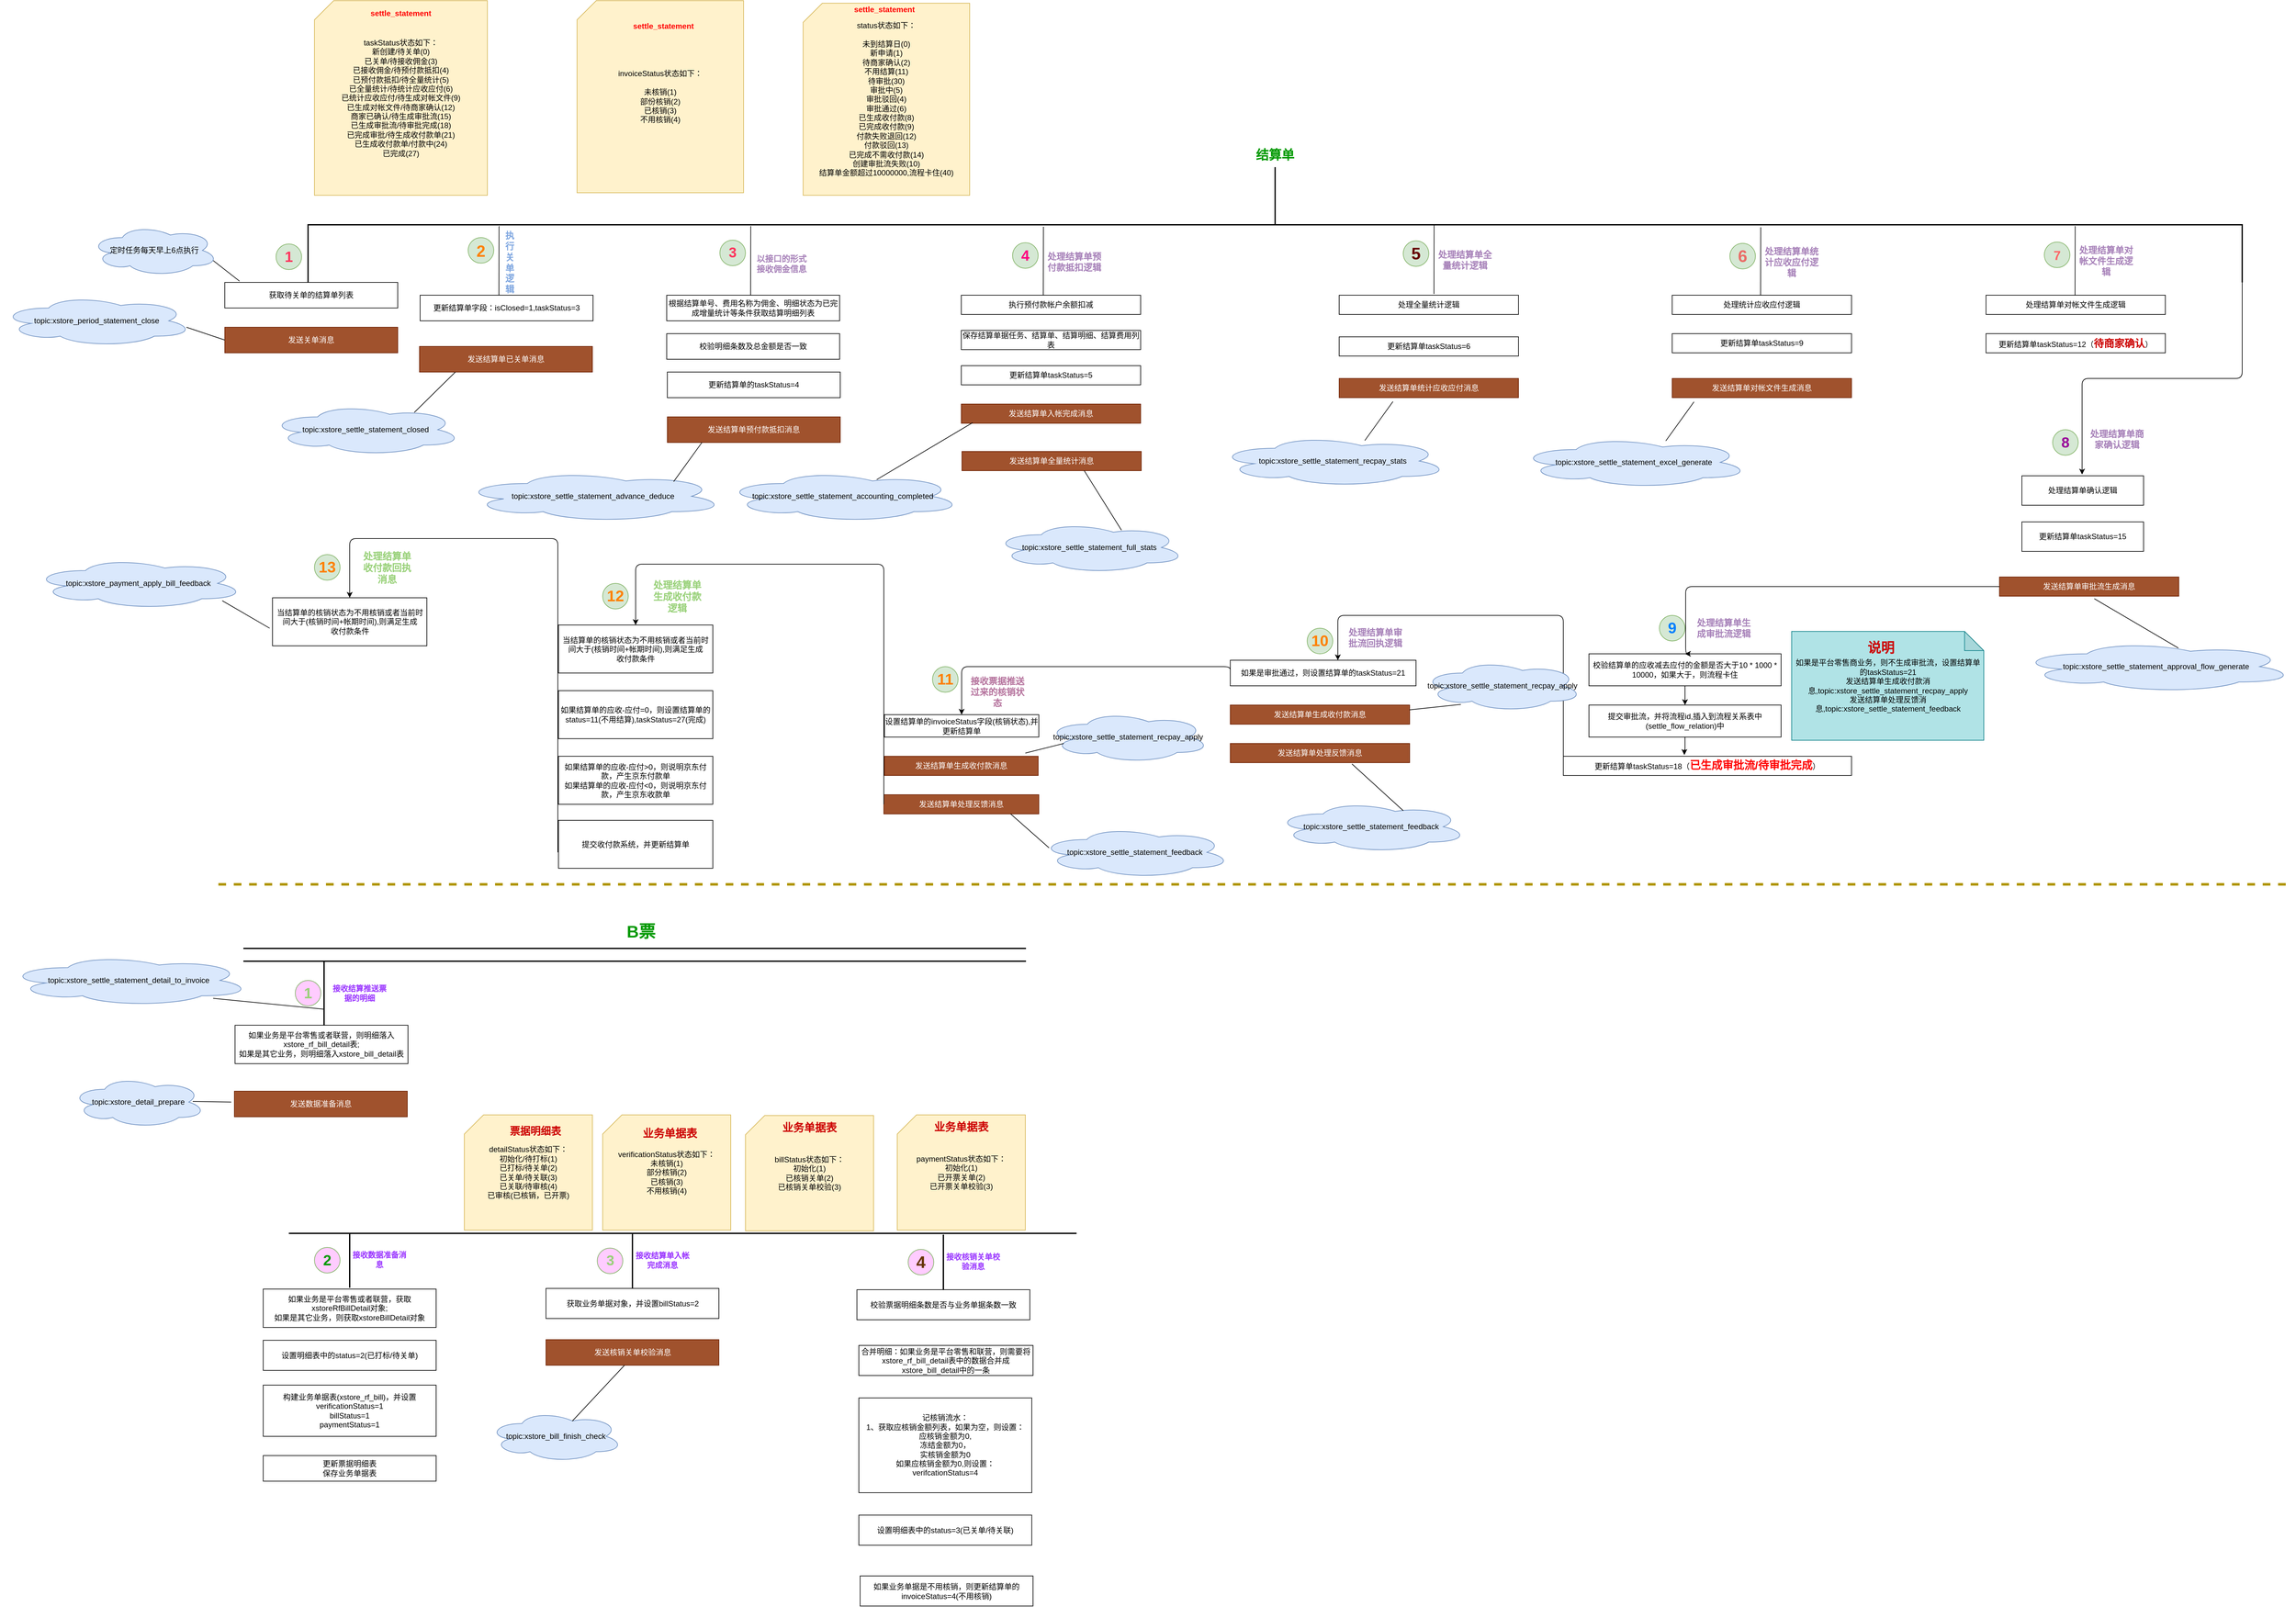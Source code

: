 <mxfile version="11.1.4" type="github"><diagram id="C5Zspx6FG5GKpHfy4KO2" name="计费结算票据全域"><mxGraphModel dx="1971" dy="1931" grid="1" gridSize="10" guides="1" tooltips="1" connect="1" arrows="1" fold="1" page="1" pageScale="1" pageWidth="827" pageHeight="1169" math="0" shadow="0"><root><mxCell id="0"/><mxCell id="1" parent="0"/><mxCell id="KCnSIdpLE4XOOcEvIByP-1" value="" style="strokeWidth=2;html=1;shape=mxgraph.flowchart.annotation_2;align=left;pointerEvents=1;direction=south;" parent="1" vertex="1"><mxGeometry x="-300" y="20" width="3020" height="180" as="geometry"/></mxCell><mxCell id="KCnSIdpLE4XOOcEvIByP-2" value="获取待关单的结算单列表" style="rounded=0;whiteSpace=wrap;html=1;" parent="1" vertex="1"><mxGeometry x="-430" y="200" width="270" height="40" as="geometry"/></mxCell><mxCell id="KCnSIdpLE4XOOcEvIByP-3" value="定时任务每天早上6点执行" style="ellipse;shape=cloud;whiteSpace=wrap;html=1;fillColor=#dae8fc;strokeColor=#6c8ebf;" parent="1" vertex="1"><mxGeometry x="-640" y="110" width="200" height="80" as="geometry"/></mxCell><mxCell id="KCnSIdpLE4XOOcEvIByP-4" value="发送关单消息" style="rounded=0;whiteSpace=wrap;html=1;fillColor=#a0522d;strokeColor=#6D1F00;fontColor=#ffffff;" parent="1" vertex="1"><mxGeometry x="-430" y="270" width="270" height="40" as="geometry"/></mxCell><mxCell id="KCnSIdpLE4XOOcEvIByP-5" value="" style="endArrow=none;html=1;exitX=0.96;exitY=0.7;exitDx=0;exitDy=0;exitPerimeter=0;entryX=0.085;entryY=-0.05;entryDx=0;entryDy=0;entryPerimeter=0;" parent="1" source="KCnSIdpLE4XOOcEvIByP-3" target="KCnSIdpLE4XOOcEvIByP-2" edge="1"><mxGeometry width="50" height="50" relative="1" as="geometry"><mxPoint x="-470" y="220" as="sourcePoint"/><mxPoint x="-420" y="170" as="targetPoint"/></mxGeometry></mxCell><mxCell id="KCnSIdpLE4XOOcEvIByP-6" value="topic:xstore_period_statement_close" style="ellipse;shape=cloud;whiteSpace=wrap;html=1;fillColor=#dae8fc;strokeColor=#6c8ebf;" parent="1" vertex="1"><mxGeometry x="-780" y="220" width="300" height="80" as="geometry"/></mxCell><mxCell id="KCnSIdpLE4XOOcEvIByP-7" value="" style="endArrow=none;html=1;exitX=0.967;exitY=0.625;exitDx=0;exitDy=0;exitPerimeter=0;entryX=0;entryY=0.5;entryDx=0;entryDy=0;" parent="1" source="KCnSIdpLE4XOOcEvIByP-6" target="KCnSIdpLE4XOOcEvIByP-4" edge="1"><mxGeometry width="50" height="50" relative="1" as="geometry"><mxPoint x="-443" y="207" as="sourcePoint"/><mxPoint x="-402.05" y="239" as="targetPoint"/></mxGeometry></mxCell><mxCell id="KCnSIdpLE4XOOcEvIByP-9" value="" style="ellipse;whiteSpace=wrap;html=1;aspect=fixed;fillColor=#d5e8d4;strokeColor=#82b366;" parent="1" vertex="1"><mxGeometry x="-350" y="140" width="40" height="40" as="geometry"/></mxCell><mxCell id="KCnSIdpLE4XOOcEvIByP-10" value="&lt;font style=&quot;font-size: 23px&quot; color=&quot;#FF335C&quot;&gt;&lt;b&gt;1&lt;/b&gt;&lt;/font&gt;" style="text;html=1;strokeColor=none;fillColor=none;align=center;verticalAlign=middle;whiteSpace=wrap;rounded=0;" parent="1" vertex="1"><mxGeometry x="-350" y="150" width="40" height="20" as="geometry"/></mxCell><mxCell id="KCnSIdpLE4XOOcEvIByP-11" value="" style="endArrow=none;html=1;" parent="1" target="KCnSIdpLE4XOOcEvIByP-1" edge="1"><mxGeometry width="50" height="50" relative="1" as="geometry"><mxPoint x="-20" y="200" as="sourcePoint"/><mxPoint x="30" y="150" as="targetPoint"/></mxGeometry></mxCell><mxCell id="KCnSIdpLE4XOOcEvIByP-12" value="" style="endArrow=none;html=1;entryX=0.511;entryY=0.727;entryDx=0;entryDy=0;entryPerimeter=0;" parent="1" edge="1"><mxGeometry width="50" height="50" relative="1" as="geometry"><mxPoint x="-2" y="220" as="sourcePoint"/><mxPoint x="-1.76" y="111.98" as="targetPoint"/></mxGeometry></mxCell><mxCell id="KCnSIdpLE4XOOcEvIByP-13" value="" style="ellipse;whiteSpace=wrap;html=1;aspect=fixed;fillColor=#d5e8d4;strokeColor=#82b366;" parent="1" vertex="1"><mxGeometry x="-50" y="130" width="40" height="40" as="geometry"/></mxCell><mxCell id="KCnSIdpLE4XOOcEvIByP-14" value="&lt;font style=&quot;font-size: 25px&quot;&gt;&lt;b&gt;&lt;font style=&quot;font-size: 25px&quot; color=&quot;#FF8000&quot;&gt;2&lt;/font&gt;&lt;/b&gt;&lt;/font&gt;" style="text;html=1;strokeColor=none;fillColor=none;align=center;verticalAlign=middle;whiteSpace=wrap;rounded=0;" parent="1" vertex="1"><mxGeometry x="-50" y="140" width="40" height="20" as="geometry"/></mxCell><mxCell id="KCnSIdpLE4XOOcEvIByP-15" value="&lt;font style=&quot;font-size: 14px&quot; color=&quot;#7EA6E0&quot;&gt;&lt;b&gt;&lt;font style=&quot;font-size: 14px&quot;&gt;执行关单逻辑&lt;/font&gt;&lt;/b&gt;&lt;/font&gt;" style="text;html=1;strokeColor=none;fillColor=none;align=center;verticalAlign=middle;whiteSpace=wrap;rounded=0;" parent="1" vertex="1"><mxGeometry x="10" y="144" width="10" height="50" as="geometry"/></mxCell><mxCell id="KCnSIdpLE4XOOcEvIByP-16" value="更新结算单字段：isClosed=1,taskStatus=3" style="rounded=0;whiteSpace=wrap;html=1;" parent="1" vertex="1"><mxGeometry x="-125" y="220" width="270" height="40" as="geometry"/></mxCell><mxCell id="KCnSIdpLE4XOOcEvIByP-17" value="发送结算单已关单消息" style="rounded=0;whiteSpace=wrap;html=1;fillColor=#a0522d;strokeColor=#6D1F00;fontColor=#ffffff;" parent="1" vertex="1"><mxGeometry x="-126" y="300" width="270" height="40" as="geometry"/></mxCell><mxCell id="KCnSIdpLE4XOOcEvIByP-18" value="topic:xstore_settle_statement_closed" style="ellipse;shape=cloud;whiteSpace=wrap;html=1;fillColor=#dae8fc;strokeColor=#6c8ebf;" parent="1" vertex="1"><mxGeometry x="-360" y="390" width="300" height="80" as="geometry"/></mxCell><mxCell id="KCnSIdpLE4XOOcEvIByP-19" value="" style="endArrow=none;html=1;exitX=0.753;exitY=0.163;exitDx=0;exitDy=0;exitPerimeter=0;" parent="1" source="KCnSIdpLE4XOOcEvIByP-18" edge="1"><mxGeometry width="50" height="50" relative="1" as="geometry"><mxPoint x="-120" y="390" as="sourcePoint"/><mxPoint x="-70" y="340" as="targetPoint"/></mxGeometry></mxCell><mxCell id="KCnSIdpLE4XOOcEvIByP-20" value="taskStatus状态如下：&lt;br&gt;新创建/待关单(0)&lt;br&gt;已关单/待接收佣金(3)&lt;br&gt;已接收佣金/待预付款抵扣(4)&lt;br&gt;已预付款抵扣/待全量统计(5)&lt;br&gt;已全量统计/待统计应收应付(6)&lt;br&gt;已统计应收应付/待生成对帐文件(9)&lt;br&gt;已生成对帐文件/待商家确认(12)&lt;br&gt;商家已确认/待生成审批流(15)&lt;br&gt;已生成审批流/待审批完成(18)&lt;br&gt;已完成审批/待生成收付款单(21)&lt;br&gt;已生成收付款单/付款中(24)&lt;br&gt;已完成(27)&lt;br&gt;" style="shape=card;whiteSpace=wrap;html=1;fillColor=#fff2cc;strokeColor=#d6b656;" parent="1" vertex="1"><mxGeometry x="-290" y="-240" width="270" height="304" as="geometry"/></mxCell><mxCell id="KCnSIdpLE4XOOcEvIByP-21" value="&lt;font size=&quot;1&quot;&gt;&lt;b&gt;&lt;font style=&quot;font-size: 20px&quot; color=&quot;#009900&quot;&gt;结算单&lt;/font&gt;&lt;/b&gt;&lt;/font&gt;" style="text;html=1;strokeColor=none;fillColor=none;align=center;verticalAlign=middle;whiteSpace=wrap;rounded=0;" parent="1" vertex="1"><mxGeometry x="1150" y="-10" width="120" height="20" as="geometry"/></mxCell><mxCell id="X-jHUEKbcYylJmqnsuJp-1" value="&lt;b&gt;&lt;font color=&quot;#FF0000&quot;&gt;settle_statement&lt;/font&gt;&lt;/b&gt;" style="text;html=1;strokeColor=none;fillColor=none;align=center;verticalAlign=middle;whiteSpace=wrap;rounded=0;" parent="1" vertex="1"><mxGeometry x="-220" y="-230" width="130" height="20" as="geometry"/></mxCell><mxCell id="X-jHUEKbcYylJmqnsuJp-2" value="" style="endArrow=none;html=1;entryX=0.511;entryY=0.727;entryDx=0;entryDy=0;entryPerimeter=0;" parent="1" edge="1"><mxGeometry width="50" height="50" relative="1" as="geometry"><mxPoint x="391" y="220" as="sourcePoint"/><mxPoint x="391.24" y="111.98" as="targetPoint"/></mxGeometry></mxCell><mxCell id="X-jHUEKbcYylJmqnsuJp-3" value="" style="ellipse;whiteSpace=wrap;html=1;aspect=fixed;fillColor=#d5e8d4;strokeColor=#82b366;" parent="1" vertex="1"><mxGeometry x="343" y="134" width="40" height="40" as="geometry"/></mxCell><mxCell id="X-jHUEKbcYylJmqnsuJp-4" value="&lt;font size=&quot;1&quot;&gt;&lt;b&gt;&lt;font style=&quot;font-size: 22px&quot; color=&quot;#FF335C&quot;&gt;3&lt;/font&gt;&lt;/b&gt;&lt;/font&gt;" style="text;html=1;strokeColor=none;fillColor=none;align=center;verticalAlign=middle;whiteSpace=wrap;rounded=0;" parent="1" vertex="1"><mxGeometry x="343" y="144" width="40" height="20" as="geometry"/></mxCell><mxCell id="X-jHUEKbcYylJmqnsuJp-5" value="&lt;font style=&quot;font-size: 13px&quot; color=&quot;#A680B8&quot;&gt;&lt;b&gt;以接口的形式接收佣金信息&lt;/b&gt;&lt;/font&gt;" style="text;html=1;strokeColor=none;fillColor=none;align=center;verticalAlign=middle;whiteSpace=wrap;rounded=0;" parent="1" vertex="1"><mxGeometry x="396" y="146" width="87" height="50" as="geometry"/></mxCell><mxCell id="X-jHUEKbcYylJmqnsuJp-6" value="根据结算单号、费用名称为佣金、明细状态为已完成增量统计等条件获取结算明细列表" style="rounded=0;whiteSpace=wrap;html=1;" parent="1" vertex="1"><mxGeometry x="260" y="220" width="270" height="40" as="geometry"/></mxCell><mxCell id="X-jHUEKbcYylJmqnsuJp-7" value="校验明细条数及总金额是否一致" style="rounded=0;whiteSpace=wrap;html=1;" parent="1" vertex="1"><mxGeometry x="260" y="280" width="270" height="40" as="geometry"/></mxCell><mxCell id="X-jHUEKbcYylJmqnsuJp-8" value="更新结算单的taskStatus=4" style="rounded=0;whiteSpace=wrap;html=1;" parent="1" vertex="1"><mxGeometry x="261" y="340" width="270" height="40" as="geometry"/></mxCell><mxCell id="X-jHUEKbcYylJmqnsuJp-9" value="发送结算单预付款抵扣消息" style="rounded=0;whiteSpace=wrap;html=1;fillColor=#a0522d;strokeColor=#6D1F00;fontColor=#ffffff;" parent="1" vertex="1"><mxGeometry x="261" y="410" width="270" height="40" as="geometry"/></mxCell><mxCell id="X-jHUEKbcYylJmqnsuJp-10" value="topic:xstore_settle_statement_advance_deduce" style="ellipse;shape=cloud;whiteSpace=wrap;html=1;fillColor=#dae8fc;strokeColor=#6c8ebf;" parent="1" vertex="1"><mxGeometry x="-60" y="494" width="410" height="80" as="geometry"/></mxCell><mxCell id="X-jHUEKbcYylJmqnsuJp-11" value="" style="endArrow=none;html=1;exitX=0.807;exitY=0.213;exitDx=0;exitDy=0;exitPerimeter=0;" parent="1" source="X-jHUEKbcYylJmqnsuJp-10" edge="1"><mxGeometry width="50" height="50" relative="1" as="geometry"><mxPoint x="250.9" y="513.04" as="sourcePoint"/><mxPoint x="315" y="450" as="targetPoint"/></mxGeometry></mxCell><mxCell id="X-jHUEKbcYylJmqnsuJp-12" value="" style="endArrow=none;html=1;entryX=0.511;entryY=0.727;entryDx=0;entryDy=0;entryPerimeter=0;" parent="1" edge="1"><mxGeometry width="50" height="50" relative="1" as="geometry"><mxPoint x="848" y="221" as="sourcePoint"/><mxPoint x="848.24" y="112.98" as="targetPoint"/></mxGeometry></mxCell><mxCell id="X-jHUEKbcYylJmqnsuJp-13" value="" style="ellipse;whiteSpace=wrap;html=1;aspect=fixed;fillColor=#d5e8d4;strokeColor=#82b366;" parent="1" vertex="1"><mxGeometry x="800" y="138" width="40" height="40" as="geometry"/></mxCell><mxCell id="X-jHUEKbcYylJmqnsuJp-14" value="&lt;font size=&quot;1&quot;&gt;&lt;b&gt;&lt;font style=&quot;font-size: 23px&quot; color=&quot;#FF0080&quot;&gt;4&lt;/font&gt;&lt;/b&gt;&lt;/font&gt;" style="text;html=1;strokeColor=none;fillColor=none;align=center;verticalAlign=middle;whiteSpace=wrap;rounded=0;" parent="1" vertex="1"><mxGeometry x="800" y="148" width="40" height="20" as="geometry"/></mxCell><mxCell id="X-jHUEKbcYylJmqnsuJp-15" value="&lt;b&gt;&lt;font style=&quot;font-size: 14px&quot; color=&quot;#A680B8&quot;&gt;处理结算单预付款抵扣逻辑&lt;/font&gt;&lt;/b&gt;" style="text;html=1;strokeColor=none;fillColor=none;align=center;verticalAlign=middle;whiteSpace=wrap;rounded=0;" parent="1" vertex="1"><mxGeometry x="853" y="143" width="87" height="50" as="geometry"/></mxCell><mxCell id="X-jHUEKbcYylJmqnsuJp-16" value="执行预付款帐户余额扣减" style="rounded=0;whiteSpace=wrap;html=1;" parent="1" vertex="1"><mxGeometry x="720" y="220" width="280" height="30" as="geometry"/></mxCell><mxCell id="X-jHUEKbcYylJmqnsuJp-17" value="保存结算单据任务、结算单、结算明细、结算费用列表" style="rounded=0;whiteSpace=wrap;html=1;" parent="1" vertex="1"><mxGeometry x="720" y="275" width="280" height="30" as="geometry"/></mxCell><mxCell id="X-jHUEKbcYylJmqnsuJp-18" value="更新结算单taskStatus=5" style="rounded=0;whiteSpace=wrap;html=1;" parent="1" vertex="1"><mxGeometry x="720" y="330" width="280" height="30" as="geometry"/></mxCell><mxCell id="X-jHUEKbcYylJmqnsuJp-19" value="发送结算单入帐完成消息" style="rounded=0;whiteSpace=wrap;html=1;fillColor=#a0522d;strokeColor=#6D1F00;fontColor=#ffffff;" parent="1" vertex="1"><mxGeometry x="720" y="390" width="280" height="30" as="geometry"/></mxCell><mxCell id="X-jHUEKbcYylJmqnsuJp-20" value="topic:xstore_settle_statement_accounting_completed" style="ellipse;shape=cloud;whiteSpace=wrap;html=1;fillColor=#dae8fc;strokeColor=#6c8ebf;" parent="1" vertex="1"><mxGeometry x="350" y="494" width="370" height="80" as="geometry"/></mxCell><mxCell id="X-jHUEKbcYylJmqnsuJp-21" value="" style="endArrow=none;html=1;exitX=0.643;exitY=0.225;exitDx=0;exitDy=0;exitPerimeter=0;entryX=2.239;entryY=0.451;entryDx=0;entryDy=0;entryPerimeter=0;" parent="1" edge="1"><mxGeometry width="50" height="50" relative="1" as="geometry"><mxPoint x="587.91" y="508" as="sourcePoint"/><mxPoint x="737.61" y="419.02" as="targetPoint"/></mxGeometry></mxCell><mxCell id="X-jHUEKbcYylJmqnsuJp-22" value="发送结算单全量统计消息" style="rounded=0;whiteSpace=wrap;html=1;fillColor=#a0522d;strokeColor=#6D1F00;fontColor=#ffffff;" parent="1" vertex="1"><mxGeometry x="721" y="464" width="280" height="30" as="geometry"/></mxCell><mxCell id="X-jHUEKbcYylJmqnsuJp-23" value="topic:xstore_settle_statement_full_stats" style="ellipse;shape=cloud;whiteSpace=wrap;html=1;fillColor=#dae8fc;strokeColor=#6c8ebf;" parent="1" vertex="1"><mxGeometry x="770" y="574" width="300" height="80" as="geometry"/></mxCell><mxCell id="X-jHUEKbcYylJmqnsuJp-24" value="" style="endArrow=none;html=1;exitX=0.667;exitY=0.163;exitDx=0;exitDy=0;exitPerimeter=0;entryX=0.682;entryY=1;entryDx=0;entryDy=0;entryPerimeter=0;" parent="1" source="X-jHUEKbcYylJmqnsuJp-23" target="X-jHUEKbcYylJmqnsuJp-22" edge="1"><mxGeometry width="50" height="50" relative="1" as="geometry"><mxPoint x="875.87" y="564.54" as="sourcePoint"/><mxPoint x="920" y="503.5" as="targetPoint"/></mxGeometry></mxCell><mxCell id="X-jHUEKbcYylJmqnsuJp-28" value="" style="endArrow=none;html=1;entryX=0.511;entryY=0.727;entryDx=0;entryDy=0;entryPerimeter=0;" parent="1" edge="1"><mxGeometry width="50" height="50" relative="1" as="geometry"><mxPoint x="1458" y="218" as="sourcePoint"/><mxPoint x="1458.24" y="109.98" as="targetPoint"/></mxGeometry></mxCell><mxCell id="X-jHUEKbcYylJmqnsuJp-29" value="" style="ellipse;whiteSpace=wrap;html=1;aspect=fixed;fillColor=#d5e8d4;strokeColor=#82b366;" parent="1" vertex="1"><mxGeometry x="1410" y="135" width="40" height="40" as="geometry"/></mxCell><mxCell id="X-jHUEKbcYylJmqnsuJp-30" value="&lt;font size=&quot;1&quot; color=&quot;#660000&quot;&gt;&lt;b style=&quot;font-size: 26px&quot;&gt;5&lt;/b&gt;&lt;/font&gt;" style="text;html=1;strokeColor=none;fillColor=none;align=center;verticalAlign=middle;whiteSpace=wrap;rounded=0;" parent="1" vertex="1"><mxGeometry x="1410" y="145" width="40" height="20" as="geometry"/></mxCell><mxCell id="X-jHUEKbcYylJmqnsuJp-31" value="&lt;b&gt;&lt;font style=&quot;font-size: 14px&quot; color=&quot;#A680B8&quot;&gt;处理结算单全量统计逻辑&lt;/font&gt;&lt;/b&gt;" style="text;html=1;strokeColor=none;fillColor=none;align=center;verticalAlign=middle;whiteSpace=wrap;rounded=0;" parent="1" vertex="1"><mxGeometry x="1463" y="140" width="87" height="50" as="geometry"/></mxCell><mxCell id="X-jHUEKbcYylJmqnsuJp-32" value="处理全量统计逻辑" style="rounded=0;whiteSpace=wrap;html=1;" parent="1" vertex="1"><mxGeometry x="1310" y="220" width="280" height="30" as="geometry"/></mxCell><mxCell id="X-jHUEKbcYylJmqnsuJp-33" value="更新结算单taskStatus=6" style="rounded=0;whiteSpace=wrap;html=1;" parent="1" vertex="1"><mxGeometry x="1310" y="285" width="280" height="30" as="geometry"/></mxCell><mxCell id="X-jHUEKbcYylJmqnsuJp-34" value="发送结算单统计应收应付消息" style="rounded=0;whiteSpace=wrap;html=1;fillColor=#a0522d;strokeColor=#6D1F00;fontColor=#ffffff;" parent="1" vertex="1"><mxGeometry x="1310" y="350" width="280" height="30" as="geometry"/></mxCell><mxCell id="X-jHUEKbcYylJmqnsuJp-35" value="topic:xstore_settle_statement_recpay_stats" style="ellipse;shape=cloud;whiteSpace=wrap;html=1;fillColor=#dae8fc;strokeColor=#6c8ebf;" parent="1" vertex="1"><mxGeometry x="1120" y="439" width="360" height="80" as="geometry"/></mxCell><mxCell id="X-jHUEKbcYylJmqnsuJp-36" value="" style="endArrow=none;html=1;" parent="1" edge="1"><mxGeometry width="50" height="50" relative="1" as="geometry"><mxPoint x="1350" y="447" as="sourcePoint"/><mxPoint x="1394" y="386" as="targetPoint"/></mxGeometry></mxCell><mxCell id="X-jHUEKbcYylJmqnsuJp-37" value="" style="endArrow=none;html=1;entryX=0.511;entryY=0.727;entryDx=0;entryDy=0;entryPerimeter=0;" parent="1" edge="1"><mxGeometry width="50" height="50" relative="1" as="geometry"><mxPoint x="1968" y="222" as="sourcePoint"/><mxPoint x="1968.24" y="113.98" as="targetPoint"/></mxGeometry></mxCell><mxCell id="X-jHUEKbcYylJmqnsuJp-38" value="" style="ellipse;whiteSpace=wrap;html=1;aspect=fixed;fillColor=#d5e8d4;strokeColor=#82b366;" parent="1" vertex="1"><mxGeometry x="1920" y="139" width="40" height="40" as="geometry"/></mxCell><mxCell id="X-jHUEKbcYylJmqnsuJp-39" value="&lt;font style=&quot;font-size: 26px&quot; color=&quot;#EA6B66&quot;&gt;&lt;b&gt;6&lt;/b&gt;&lt;/font&gt;" style="text;html=1;strokeColor=none;fillColor=none;align=center;verticalAlign=middle;whiteSpace=wrap;rounded=0;" parent="1" vertex="1"><mxGeometry x="1920" y="149" width="40" height="20" as="geometry"/></mxCell><mxCell id="X-jHUEKbcYylJmqnsuJp-40" value="&lt;b&gt;&lt;font style=&quot;font-size: 14px&quot; color=&quot;#A680B8&quot;&gt;处理结算单统计应收应付逻辑&lt;/font&gt;&lt;/b&gt;" style="text;html=1;strokeColor=none;fillColor=none;align=center;verticalAlign=middle;whiteSpace=wrap;rounded=0;" parent="1" vertex="1"><mxGeometry x="1973" y="144" width="87" height="50" as="geometry"/></mxCell><mxCell id="wj_Ro9TlQwP5rjBiiTy9-1" value="处理统计应收应付逻辑" style="rounded=0;whiteSpace=wrap;html=1;" parent="1" vertex="1"><mxGeometry x="1830" y="220" width="280" height="30" as="geometry"/></mxCell><mxCell id="wj_Ro9TlQwP5rjBiiTy9-2" value="更新结算单taskStatus=9" style="rounded=0;whiteSpace=wrap;html=1;" parent="1" vertex="1"><mxGeometry x="1830" y="280" width="280" height="30" as="geometry"/></mxCell><mxCell id="wj_Ro9TlQwP5rjBiiTy9-3" value="发送结算单对帐文件生成消息" style="rounded=0;whiteSpace=wrap;html=1;fillColor=#a0522d;strokeColor=#6D1F00;fontColor=#ffffff;" parent="1" vertex="1"><mxGeometry x="1830" y="350" width="280" height="30" as="geometry"/></mxCell><mxCell id="wj_Ro9TlQwP5rjBiiTy9-4" value="topic:xstore_settle_statement_excel_generate" style="ellipse;shape=cloud;whiteSpace=wrap;html=1;fillColor=#dae8fc;strokeColor=#6c8ebf;" parent="1" vertex="1"><mxGeometry x="1590" y="441" width="360" height="80" as="geometry"/></mxCell><mxCell id="wj_Ro9TlQwP5rjBiiTy9-5" value="" style="endArrow=none;html=1;" parent="1" edge="1"><mxGeometry width="50" height="50" relative="1" as="geometry"><mxPoint x="1820" y="447.5" as="sourcePoint"/><mxPoint x="1864" y="386.5" as="targetPoint"/></mxGeometry></mxCell><mxCell id="wj_Ro9TlQwP5rjBiiTy9-6" value="" style="endArrow=none;html=1;entryX=0.511;entryY=0.727;entryDx=0;entryDy=0;entryPerimeter=0;" parent="1" edge="1"><mxGeometry width="50" height="50" relative="1" as="geometry"><mxPoint x="2459" y="220" as="sourcePoint"/><mxPoint x="2459.24" y="111.98" as="targetPoint"/></mxGeometry></mxCell><mxCell id="wj_Ro9TlQwP5rjBiiTy9-7" value="" style="ellipse;whiteSpace=wrap;html=1;aspect=fixed;fillColor=#d5e8d4;strokeColor=#82b366;" parent="1" vertex="1"><mxGeometry x="2411" y="137" width="40" height="40" as="geometry"/></mxCell><mxCell id="wj_Ro9TlQwP5rjBiiTy9-8" value="&lt;font color=&quot;#FF6666&quot;&gt;&lt;b&gt;&lt;font style=&quot;font-size: 20px&quot;&gt;7&lt;/font&gt;&lt;/b&gt;&lt;/font&gt;" style="text;html=1;strokeColor=none;fillColor=none;align=center;verticalAlign=middle;whiteSpace=wrap;rounded=0;" parent="1" vertex="1"><mxGeometry x="2411" y="147" width="40" height="20" as="geometry"/></mxCell><mxCell id="wj_Ro9TlQwP5rjBiiTy9-9" value="&lt;b&gt;&lt;font style=&quot;font-size: 14px&quot; color=&quot;#A680B8&quot;&gt;处理结算单对帐文件生成逻辑&lt;/font&gt;&lt;/b&gt;" style="text;html=1;strokeColor=none;fillColor=none;align=center;verticalAlign=middle;whiteSpace=wrap;rounded=0;" parent="1" vertex="1"><mxGeometry x="2464" y="142" width="87" height="50" as="geometry"/></mxCell><mxCell id="wj_Ro9TlQwP5rjBiiTy9-10" value="处理结算单对帐文件生成逻辑" style="rounded=0;whiteSpace=wrap;html=1;" parent="1" vertex="1"><mxGeometry x="2320" y="220" width="280" height="30" as="geometry"/></mxCell><mxCell id="wj_Ro9TlQwP5rjBiiTy9-11" value="更新结算单taskStatus=12（&lt;font style=&quot;font-size: 16px&quot;&gt;&lt;b&gt;&lt;font style=&quot;font-size: 16px&quot; color=&quot;#CC0000&quot;&gt;待商家确认&lt;/font&gt;&lt;/b&gt;&lt;/font&gt;）" style="rounded=0;whiteSpace=wrap;html=1;" parent="1" vertex="1"><mxGeometry x="2320" y="280" width="280" height="30" as="geometry"/></mxCell><mxCell id="wj_Ro9TlQwP5rjBiiTy9-14" value="处理结算单确认逻辑" style="rounded=0;whiteSpace=wrap;html=1;" parent="1" vertex="1"><mxGeometry x="2376" y="502" width="190" height="46" as="geometry"/></mxCell><mxCell id="wj_Ro9TlQwP5rjBiiTy9-15" value="" style="edgeStyle=elbowEdgeStyle;elbow=vertical;endArrow=classic;html=1;exitX=1;exitY=0;exitDx=0;exitDy=0;exitPerimeter=0;" parent="1" source="KCnSIdpLE4XOOcEvIByP-1" edge="1"><mxGeometry width="50" height="50" relative="1" as="geometry"><mxPoint x="2710" y="210" as="sourcePoint"/><mxPoint x="2470" y="500" as="targetPoint"/></mxGeometry></mxCell><mxCell id="wj_Ro9TlQwP5rjBiiTy9-16" value="" style="ellipse;whiteSpace=wrap;html=1;aspect=fixed;fillColor=#d5e8d4;strokeColor=#82b366;" parent="1" vertex="1"><mxGeometry x="2424" y="430" width="40" height="40" as="geometry"/></mxCell><mxCell id="wj_Ro9TlQwP5rjBiiTy9-17" value="&lt;font color=&quot;#990099&quot;&gt;&lt;b&gt;&lt;font style=&quot;font-size: 23px&quot;&gt;8&lt;/font&gt;&lt;/b&gt;&lt;/font&gt;" style="text;html=1;strokeColor=none;fillColor=none;align=center;verticalAlign=middle;whiteSpace=wrap;rounded=0;" parent="1" vertex="1"><mxGeometry x="2424" y="440" width="40" height="20" as="geometry"/></mxCell><mxCell id="wj_Ro9TlQwP5rjBiiTy9-18" value="&lt;b&gt;&lt;font style=&quot;font-size: 14px&quot; color=&quot;#A680B8&quot;&gt;处理结算单商家确认逻辑&lt;/font&gt;&lt;/b&gt;" style="text;html=1;strokeColor=none;fillColor=none;align=center;verticalAlign=middle;whiteSpace=wrap;rounded=0;" parent="1" vertex="1"><mxGeometry x="2481" y="420" width="87" height="50" as="geometry"/></mxCell><mxCell id="wj_Ro9TlQwP5rjBiiTy9-19" value="更新结算单taskStatus=15" style="rounded=0;whiteSpace=wrap;html=1;" parent="1" vertex="1"><mxGeometry x="2376" y="574" width="190" height="46" as="geometry"/></mxCell><mxCell id="wj_Ro9TlQwP5rjBiiTy9-20" value="发送结算单审批流生成消息" style="rounded=0;whiteSpace=wrap;html=1;fillColor=#a0522d;strokeColor=#6D1F00;fontColor=#ffffff;" parent="1" vertex="1"><mxGeometry x="2341" y="660" width="280" height="30" as="geometry"/></mxCell><mxCell id="wj_Ro9TlQwP5rjBiiTy9-21" value="topic:xstore_settle_statement_approval_flow_generate" style="ellipse;shape=cloud;whiteSpace=wrap;html=1;fillColor=#dae8fc;strokeColor=#6c8ebf;" parent="1" vertex="1"><mxGeometry x="2370" y="760" width="431" height="80" as="geometry"/></mxCell><mxCell id="wj_Ro9TlQwP5rjBiiTy9-22" value="" style="endArrow=none;html=1;exitX=0.581;exitY=0.138;exitDx=0;exitDy=0;exitPerimeter=0;entryX=0.529;entryY=1.133;entryDx=0;entryDy=0;entryPerimeter=0;" parent="1" source="wj_Ro9TlQwP5rjBiiTy9-21" target="wj_Ro9TlQwP5rjBiiTy9-20" edge="1"><mxGeometry width="50" height="50" relative="1" as="geometry"><mxPoint x="2460" y="771" as="sourcePoint"/><mxPoint x="2504" y="710" as="targetPoint"/></mxGeometry></mxCell><mxCell id="wj_Ro9TlQwP5rjBiiTy9-33" value="" style="edgeStyle=orthogonalEdgeStyle;rounded=0;orthogonalLoop=1;jettySize=auto;html=1;" parent="1" source="wj_Ro9TlQwP5rjBiiTy9-24" target="wj_Ro9TlQwP5rjBiiTy9-31" edge="1"><mxGeometry relative="1" as="geometry"/></mxCell><mxCell id="wj_Ro9TlQwP5rjBiiTy9-24" value="校验结算单的应收减去应付的金额是否大于10 * 1000 * 10000，如果大于，则流程卡住" style="rounded=0;whiteSpace=wrap;html=1;" parent="1" vertex="1"><mxGeometry x="1700" y="780" width="300" height="50" as="geometry"/></mxCell><mxCell id="wj_Ro9TlQwP5rjBiiTy9-25" value="" style="edgeStyle=elbowEdgeStyle;elbow=horizontal;endArrow=classic;html=1;entryX=0.5;entryY=0;entryDx=0;entryDy=0;" parent="1" target="wj_Ro9TlQwP5rjBiiTy9-24" edge="1"><mxGeometry width="50" height="50" relative="1" as="geometry"><mxPoint x="2341" y="675" as="sourcePoint"/><mxPoint x="1851" y="740" as="targetPoint"/><Array as="points"><mxPoint x="1851" y="834"/></Array></mxGeometry></mxCell><mxCell id="wj_Ro9TlQwP5rjBiiTy9-27" value="" style="ellipse;whiteSpace=wrap;html=1;aspect=fixed;fillColor=#d5e8d4;strokeColor=#82b366;" parent="1" vertex="1"><mxGeometry x="1810" y="720" width="40" height="40" as="geometry"/></mxCell><mxCell id="wj_Ro9TlQwP5rjBiiTy9-28" value="&lt;font color=&quot;#007FFF&quot;&gt;&lt;b&gt;&lt;font style=&quot;font-size: 24px&quot;&gt;9&lt;/font&gt;&lt;/b&gt;&lt;/font&gt;" style="text;html=1;strokeColor=none;fillColor=none;align=center;verticalAlign=middle;whiteSpace=wrap;rounded=0;" parent="1" vertex="1"><mxGeometry x="1810" y="730" width="40" height="20" as="geometry"/></mxCell><mxCell id="wj_Ro9TlQwP5rjBiiTy9-29" value="&lt;b&gt;&lt;font style=&quot;font-size: 14px&quot; color=&quot;#A680B8&quot;&gt;处理结算单生成审批流逻辑&lt;/font&gt;&lt;/b&gt;" style="text;html=1;strokeColor=none;fillColor=none;align=center;verticalAlign=middle;whiteSpace=wrap;rounded=0;" parent="1" vertex="1"><mxGeometry x="1866.5" y="715" width="87" height="50" as="geometry"/></mxCell><mxCell id="wj_Ro9TlQwP5rjBiiTy9-35" value="" style="edgeStyle=orthogonalEdgeStyle;rounded=0;orthogonalLoop=1;jettySize=auto;html=1;entryX=0.42;entryY=-0.067;entryDx=0;entryDy=0;entryPerimeter=0;" parent="1" source="wj_Ro9TlQwP5rjBiiTy9-31" target="wj_Ro9TlQwP5rjBiiTy9-32" edge="1"><mxGeometry relative="1" as="geometry"/></mxCell><mxCell id="wj_Ro9TlQwP5rjBiiTy9-31" value="提交审批流，并将流程id,插入到流程关系表中(settle_flow_relation)中" style="rounded=0;whiteSpace=wrap;html=1;" parent="1" vertex="1"><mxGeometry x="1700" y="860" width="300" height="50" as="geometry"/></mxCell><mxCell id="wj_Ro9TlQwP5rjBiiTy9-32" value="更新结算单taskStatus=18（&lt;font style=&quot;font-size: 17px&quot; color=&quot;#FF0000&quot;&gt;&lt;b&gt;已生成审批流/待审批完成&lt;/b&gt;&lt;/font&gt;）" style="rounded=0;whiteSpace=wrap;html=1;" parent="1" vertex="1"><mxGeometry x="1660" y="940" width="450" height="30" as="geometry"/></mxCell><mxCell id="wj_Ro9TlQwP5rjBiiTy9-36" value="如果是平台零售商业务，则不生成审批流，设置结算单的taskStatus=21&lt;br&gt;发送结算单生成收付款消息,topic:xstore_settle_statement_recpay_apply&lt;br&gt;发送结算单处理反馈消息,topic:xstore_settle_statement_feedback" style="shape=note;whiteSpace=wrap;html=1;backgroundOutline=1;darkOpacity=0.05;fillColor=#b0e3e6;strokeColor=#0e8088;" parent="1" vertex="1"><mxGeometry x="2016.5" y="745" width="300" height="170" as="geometry"/></mxCell><mxCell id="wj_Ro9TlQwP5rjBiiTy9-37" value="&lt;font size=&quot;1&quot; color=&quot;#CC0000&quot;&gt;&lt;b style=&quot;font-size: 21px&quot;&gt;说明&lt;/b&gt;&lt;/font&gt;" style="text;html=1;strokeColor=none;fillColor=none;align=center;verticalAlign=middle;whiteSpace=wrap;rounded=0;" parent="1" vertex="1"><mxGeometry x="2130" y="760" width="52" height="20" as="geometry"/></mxCell><mxCell id="wj_Ro9TlQwP5rjBiiTy9-38" value="如果是审批通过，则设置结算单的taskStatus=21" style="rounded=0;whiteSpace=wrap;html=1;" parent="1" vertex="1"><mxGeometry x="1140" y="790" width="290" height="40" as="geometry"/></mxCell><mxCell id="wj_Ro9TlQwP5rjBiiTy9-39" value="" style="edgeStyle=elbowEdgeStyle;elbow=vertical;endArrow=classic;html=1;exitX=0;exitY=0.5;exitDx=0;exitDy=0;entryX=0.579;entryY=0;entryDx=0;entryDy=0;entryPerimeter=0;" parent="1" source="wj_Ro9TlQwP5rjBiiTy9-32" target="wj_Ro9TlQwP5rjBiiTy9-38" edge="1"><mxGeometry width="50" height="50" relative="1" as="geometry"><mxPoint x="1380" y="815" as="sourcePoint"/><mxPoint x="1350" y="780" as="targetPoint"/><Array as="points"><mxPoint x="1510" y="720"/></Array></mxGeometry></mxCell><mxCell id="wj_Ro9TlQwP5rjBiiTy9-40" value="" style="ellipse;whiteSpace=wrap;html=1;aspect=fixed;fillColor=#d5e8d4;strokeColor=#82b366;" parent="1" vertex="1"><mxGeometry x="1260" y="740" width="40" height="40" as="geometry"/></mxCell><mxCell id="wj_Ro9TlQwP5rjBiiTy9-41" value="&lt;font color=&quot;#FF8000&quot;&gt;&lt;b&gt;&lt;font style=&quot;font-size: 24px&quot;&gt;10&lt;/font&gt;&lt;/b&gt;&lt;/font&gt;" style="text;html=1;strokeColor=none;fillColor=none;align=center;verticalAlign=middle;whiteSpace=wrap;rounded=0;" parent="1" vertex="1"><mxGeometry x="1260" y="750" width="40" height="20" as="geometry"/></mxCell><mxCell id="wj_Ro9TlQwP5rjBiiTy9-42" value="&lt;b&gt;&lt;font style=&quot;font-size: 14px&quot; color=&quot;#A680B8&quot;&gt;处理结算单审批流回执逻辑&lt;/font&gt;&lt;/b&gt;" style="text;html=1;strokeColor=none;fillColor=none;align=center;verticalAlign=middle;whiteSpace=wrap;rounded=0;" parent="1" vertex="1"><mxGeometry x="1323" y="730" width="87" height="50" as="geometry"/></mxCell><mxCell id="wj_Ro9TlQwP5rjBiiTy9-43" value="发送结算单生成收付款消息" style="rounded=0;whiteSpace=wrap;html=1;fillColor=#a0522d;strokeColor=#6D1F00;fontColor=#ffffff;" parent="1" vertex="1"><mxGeometry x="1140" y="860" width="280" height="30" as="geometry"/></mxCell><mxCell id="wj_Ro9TlQwP5rjBiiTy9-44" value="发送结算单处理反馈消息" style="rounded=0;whiteSpace=wrap;html=1;fillColor=#a0522d;strokeColor=#6D1F00;fontColor=#ffffff;" parent="1" vertex="1"><mxGeometry x="1140" y="920" width="280" height="30" as="geometry"/></mxCell><mxCell id="wj_Ro9TlQwP5rjBiiTy9-45" value="topic:xstore_settle_statement_feedback" style="ellipse;shape=cloud;whiteSpace=wrap;html=1;fillColor=#dae8fc;strokeColor=#6c8ebf;" parent="1" vertex="1"><mxGeometry x="1210" y="1010" width="300" height="80" as="geometry"/></mxCell><mxCell id="wj_Ro9TlQwP5rjBiiTy9-46" value="" style="endArrow=none;html=1;exitX=0.667;exitY=0.163;exitDx=0;exitDy=0;exitPerimeter=0;" parent="1" edge="1"><mxGeometry width="50" height="50" relative="1" as="geometry"><mxPoint x="1410.1" y="1025.04" as="sourcePoint"/><mxPoint x="1330" y="952" as="targetPoint"/></mxGeometry></mxCell><mxCell id="wj_Ro9TlQwP5rjBiiTy9-47" value="topic:xstore_settle_statement_recpay_apply" style="ellipse;shape=cloud;whiteSpace=wrap;html=1;fillColor=#dae8fc;strokeColor=#6c8ebf;" parent="1" vertex="1"><mxGeometry x="1440" y="790" width="250" height="80" as="geometry"/></mxCell><mxCell id="wj_Ro9TlQwP5rjBiiTy9-48" value="" style="endArrow=none;html=1;exitX=0.24;exitY=0.863;exitDx=0;exitDy=0;exitPerimeter=0;entryX=1;entryY=0.25;entryDx=0;entryDy=0;" parent="1" source="wj_Ro9TlQwP5rjBiiTy9-47" target="wj_Ro9TlQwP5rjBiiTy9-43" edge="1"><mxGeometry width="50" height="50" relative="1" as="geometry"><mxPoint x="1520.1" y="943.04" as="sourcePoint"/><mxPoint x="1440" y="870" as="targetPoint"/></mxGeometry></mxCell><mxCell id="lk6IsZtZ7G1OJuGQBfQJ-1" value="invoiceStatus状态如下：&lt;br&gt;&lt;br&gt;未核销(1)&lt;br&gt;部份核销(2)&lt;br&gt;已核销(3)&lt;br&gt;不用核销(4)" style="shape=card;whiteSpace=wrap;html=1;fillColor=#fff2cc;strokeColor=#d6b656;" parent="1" vertex="1"><mxGeometry x="120" y="-240" width="260" height="300" as="geometry"/></mxCell><mxCell id="lk6IsZtZ7G1OJuGQBfQJ-2" value="&lt;b&gt;&lt;font color=&quot;#FF0000&quot;&gt;settle_statement&lt;/font&gt;&lt;/b&gt;" style="text;html=1;strokeColor=none;fillColor=none;align=center;verticalAlign=middle;whiteSpace=wrap;rounded=0;" parent="1" vertex="1"><mxGeometry x="190" y="-210" width="130" height="20" as="geometry"/></mxCell><mxCell id="lk6IsZtZ7G1OJuGQBfQJ-3" value="" style="endArrow=none;dashed=1;html=1;fillColor=#e3c800;strokeColor=#B09500;strokeWidth=4;" parent="1" edge="1"><mxGeometry width="50" height="50" relative="1" as="geometry"><mxPoint x="-440" y="1140" as="sourcePoint"/><mxPoint x="2800" y="1140" as="targetPoint"/></mxGeometry></mxCell><mxCell id="lk6IsZtZ7G1OJuGQBfQJ-5" value="" style="ellipse;whiteSpace=wrap;html=1;aspect=fixed;fillColor=#FFCCFF;strokeColor=#82b366;" parent="1" vertex="1"><mxGeometry x="-320" y="1290" width="40" height="40" as="geometry"/></mxCell><mxCell id="lk6IsZtZ7G1OJuGQBfQJ-6" value="&lt;font size=&quot;1&quot; color=&quot;#97D077&quot;&gt;&lt;b style=&quot;font-size: 23px&quot;&gt;1&lt;/b&gt;&lt;/font&gt;" style="text;html=1;strokeColor=none;fillColor=none;align=center;verticalAlign=middle;whiteSpace=wrap;rounded=0;" parent="1" vertex="1"><mxGeometry x="-320" y="1300" width="40" height="20" as="geometry"/></mxCell><mxCell id="lk6IsZtZ7G1OJuGQBfQJ-7" value="&lt;font color=&quot;#9933FF&quot;&gt;&lt;b&gt;接收结算推送票据的明细&lt;/b&gt;&lt;/font&gt;" style="text;html=1;strokeColor=none;fillColor=none;align=center;verticalAlign=middle;whiteSpace=wrap;rounded=0;" parent="1" vertex="1"><mxGeometry x="-263.5" y="1285" width="87" height="50" as="geometry"/></mxCell><mxCell id="lk6IsZtZ7G1OJuGQBfQJ-8" value="如果业务是平台零售或者联营，则明细落入xstore_rf_bill_detail表;&lt;br&gt;如果是其它业务，则明细落入xstore_bill_detail表" style="rounded=0;whiteSpace=wrap;html=1;" parent="1" vertex="1"><mxGeometry x="-414" y="1360" width="270" height="60" as="geometry"/></mxCell><mxCell id="lk6IsZtZ7G1OJuGQBfQJ-9" value="topic:xstore_settle_statement_detail_to_invoice" style="ellipse;shape=cloud;whiteSpace=wrap;html=1;fillColor=#dae8fc;strokeColor=#6c8ebf;" parent="1" vertex="1"><mxGeometry x="-770" y="1250" width="380" height="80" as="geometry"/></mxCell><mxCell id="lk6IsZtZ7G1OJuGQBfQJ-10" value="" style="endArrow=none;html=1;exitX=0.847;exitY=0.85;exitDx=0;exitDy=0;exitPerimeter=0;entryX=0.75;entryY=0.5;entryDx=0;entryDy=0;entryPerimeter=0;" parent="1" source="lk6IsZtZ7G1OJuGQBfQJ-9" target="lk6IsZtZ7G1OJuGQBfQJ-14" edge="1"><mxGeometry width="50" height="50" relative="1" as="geometry"><mxPoint x="-464.9" y="1330" as="sourcePoint"/><mxPoint x="-310" y="1370" as="targetPoint"/></mxGeometry></mxCell><mxCell id="lk6IsZtZ7G1OJuGQBfQJ-12" value="" style="shape=partialRectangle;whiteSpace=wrap;html=1;top=0;bottom=0;fillColor=none;strokeWidth=2;direction=south;" parent="1" vertex="1"><mxGeometry x="-400" y="1240" width="1220" height="20" as="geometry"/></mxCell><mxCell id="lk6IsZtZ7G1OJuGQBfQJ-14" value="" style="line;strokeWidth=2;direction=south;html=1;fillColor=#FFCCFF;" parent="1" vertex="1"><mxGeometry x="-280" y="1260" width="10" height="100" as="geometry"/></mxCell><mxCell id="lk6IsZtZ7G1OJuGQBfQJ-15" value="" style="line;strokeWidth=2;html=1;perimeter=backbonePerimeter;points=[];outlineConnect=0;fillColor=#FFCCFF;" parent="1" vertex="1"><mxGeometry x="-330" y="1680" width="1230" height="10" as="geometry"/></mxCell><mxCell id="lk6IsZtZ7G1OJuGQBfQJ-16" value="发送数据准备消息" style="rounded=0;whiteSpace=wrap;html=1;fillColor=#a0522d;strokeColor=#6D1F00;fontColor=#ffffff;" parent="1" vertex="1"><mxGeometry x="-415" y="1463" width="270" height="40" as="geometry"/></mxCell><mxCell id="lk6IsZtZ7G1OJuGQBfQJ-17" value="topic:xstore_detail_prepare" style="ellipse;shape=cloud;whiteSpace=wrap;html=1;fillColor=#dae8fc;strokeColor=#6c8ebf;" parent="1" vertex="1"><mxGeometry x="-670" y="1440" width="210" height="80" as="geometry"/></mxCell><mxCell id="lk6IsZtZ7G1OJuGQBfQJ-18" value="" style="endArrow=none;html=1;" parent="1" edge="1"><mxGeometry width="50" height="50" relative="1" as="geometry"><mxPoint x="-480" y="1479" as="sourcePoint"/><mxPoint x="-420" y="1480" as="targetPoint"/></mxGeometry></mxCell><mxCell id="lk6IsZtZ7G1OJuGQBfQJ-19" value="&lt;font color=&quot;#009900&quot;&gt;&lt;b&gt;&lt;font style=&quot;font-size: 26px&quot;&gt;B票&lt;/font&gt;&lt;/b&gt;&lt;/font&gt;" style="text;html=1;strokeColor=none;fillColor=none;align=center;verticalAlign=middle;whiteSpace=wrap;rounded=0;" parent="1" vertex="1"><mxGeometry x="160" y="1204" width="120" height="20" as="geometry"/></mxCell><mxCell id="lk6IsZtZ7G1OJuGQBfQJ-20" value="" style="line;strokeWidth=2;direction=south;html=1;perimeter=backbonePerimeter;points=[];outlineConnect=0;fillColor=#FFCCFF;" parent="1" vertex="1"><mxGeometry x="-240" y="1684" width="10" height="86" as="geometry"/></mxCell><mxCell id="lk6IsZtZ7G1OJuGQBfQJ-21" value="" style="ellipse;whiteSpace=wrap;html=1;aspect=fixed;fillColor=#FFCCFF;strokeColor=#82b366;" parent="1" vertex="1"><mxGeometry x="-290" y="1707" width="40" height="40" as="geometry"/></mxCell><mxCell id="lk6IsZtZ7G1OJuGQBfQJ-22" value="&lt;font style=&quot;font-size: 23px&quot; color=&quot;#009900&quot;&gt;&lt;b&gt;2&lt;/b&gt;&lt;/font&gt;" style="text;html=1;strokeColor=none;fillColor=none;align=center;verticalAlign=middle;whiteSpace=wrap;rounded=0;" parent="1" vertex="1"><mxGeometry x="-290" y="1717" width="40" height="20" as="geometry"/></mxCell><mxCell id="lk6IsZtZ7G1OJuGQBfQJ-24" value="&lt;font color=&quot;#9933FF&quot;&gt;&lt;b&gt;接收数据准备消息&lt;/b&gt;&lt;/font&gt;" style="text;html=1;strokeColor=none;fillColor=none;align=center;verticalAlign=middle;whiteSpace=wrap;rounded=0;" parent="1" vertex="1"><mxGeometry x="-232" y="1702" width="87" height="48" as="geometry"/></mxCell><mxCell id="lk6IsZtZ7G1OJuGQBfQJ-25" value="如果业务是平台零售或者联营，获取xstoreRfBillDetail对象;&lt;br&gt;如果是其它业务，则获取xstoreBillDetail对象" style="rounded=0;whiteSpace=wrap;html=1;" parent="1" vertex="1"><mxGeometry x="-370" y="1772" width="270" height="60" as="geometry"/></mxCell><mxCell id="lk6IsZtZ7G1OJuGQBfQJ-26" value="设置明细表中的status=2(已打标/待关单)" style="rounded=0;whiteSpace=wrap;html=1;strokeWidth=1;fillColor=#FFFFFF;" parent="1" vertex="1"><mxGeometry x="-370" y="1852" width="270" height="47" as="geometry"/></mxCell><mxCell id="lk6IsZtZ7G1OJuGQBfQJ-27" value="detailStatus状态如下：&lt;br&gt;初始化/待打标(1)&lt;br&gt;已打标/待关单(2)&lt;br&gt;已关单/待关联(3)&lt;br&gt;已关联/待审核(4)&lt;br&gt;已审核(已核销，已开票)" style="shape=card;whiteSpace=wrap;html=1;strokeWidth=1;fillColor=#fff2cc;strokeColor=#d6b656;" parent="1" vertex="1"><mxGeometry x="-56" y="1500" width="200" height="180" as="geometry"/></mxCell><mxCell id="lk6IsZtZ7G1OJuGQBfQJ-28" value="&lt;font style=&quot;font-size: 16px&quot; color=&quot;#CC0000&quot;&gt;&lt;b&gt;票据明细表&lt;/b&gt;&lt;/font&gt;" style="text;html=1;strokeColor=none;fillColor=none;align=center;verticalAlign=middle;whiteSpace=wrap;rounded=0;" parent="1" vertex="1"><mxGeometry y="1515" width="110" height="20" as="geometry"/></mxCell><mxCell id="lk6IsZtZ7G1OJuGQBfQJ-29" value="verificationStatus状态如下：&lt;br&gt;未核销(1)&lt;br&gt;部分核销(2)&lt;br&gt;已核销(3)&lt;br&gt;不用核销(4)" style="shape=card;whiteSpace=wrap;html=1;strokeWidth=1;fillColor=#fff2cc;strokeColor=#d6b656;" parent="1" vertex="1"><mxGeometry x="160" y="1500" width="200" height="180" as="geometry"/></mxCell><mxCell id="lk6IsZtZ7G1OJuGQBfQJ-30" value="&lt;font color=&quot;#CC0000&quot;&gt;&lt;b&gt;&lt;font style=&quot;font-size: 17px&quot;&gt;业务单据表&lt;/font&gt;&lt;/b&gt;&lt;/font&gt;" style="text;html=1;strokeColor=none;fillColor=none;align=center;verticalAlign=middle;whiteSpace=wrap;rounded=0;" parent="1" vertex="1"><mxGeometry x="210" y="1520" width="110" height="20" as="geometry"/></mxCell><mxCell id="lk6IsZtZ7G1OJuGQBfQJ-31" value="billStatus状态如下：&lt;br&gt;初始化(1)&lt;br&gt;已核销关单(2)&lt;br&gt;已核销关单校验(3)" style="shape=card;whiteSpace=wrap;html=1;strokeWidth=1;fillColor=#fff2cc;strokeColor=#d6b656;" parent="1" vertex="1"><mxGeometry x="383" y="1501" width="200" height="180" as="geometry"/></mxCell><mxCell id="lk6IsZtZ7G1OJuGQBfQJ-32" value="&lt;font color=&quot;#CC0000&quot;&gt;&lt;b&gt;&lt;font style=&quot;font-size: 17px&quot;&gt;业务单据表&lt;/font&gt;&lt;/b&gt;&lt;/font&gt;" style="text;html=1;strokeColor=none;fillColor=none;align=center;verticalAlign=middle;whiteSpace=wrap;rounded=0;" parent="1" vertex="1"><mxGeometry x="428" y="1511" width="110" height="20" as="geometry"/></mxCell><mxCell id="lk6IsZtZ7G1OJuGQBfQJ-33" value="paymentStatus状态如下：&lt;br&gt;初始化(1)&lt;br&gt;已开票关单(2)&lt;br&gt;已开票关单校验(3)" style="shape=card;whiteSpace=wrap;html=1;strokeWidth=1;fillColor=#fff2cc;strokeColor=#d6b656;" parent="1" vertex="1"><mxGeometry x="620" y="1500" width="200" height="180" as="geometry"/></mxCell><mxCell id="lk6IsZtZ7G1OJuGQBfQJ-34" value="&lt;font color=&quot;#CC0000&quot;&gt;&lt;b&gt;&lt;font style=&quot;font-size: 17px&quot;&gt;业务单据表&lt;/font&gt;&lt;/b&gt;&lt;/font&gt;" style="text;html=1;strokeColor=none;fillColor=none;align=center;verticalAlign=middle;whiteSpace=wrap;rounded=0;" parent="1" vertex="1"><mxGeometry x="665" y="1510" width="110" height="20" as="geometry"/></mxCell><mxCell id="lk6IsZtZ7G1OJuGQBfQJ-35" value="构建业务单据表(xstore_rf_bill)，并设置&lt;br&gt;verificationStatus=1&lt;br&gt;billStatus=1&lt;br&gt;paymentStatus=1" style="rounded=0;whiteSpace=wrap;html=1;strokeWidth=1;fillColor=#FFFFFF;" parent="1" vertex="1"><mxGeometry x="-370" y="1922" width="270" height="80" as="geometry"/></mxCell><mxCell id="lk6IsZtZ7G1OJuGQBfQJ-36" value="更新票据明细表&lt;br&gt;保存业务单据表" style="rounded=0;whiteSpace=wrap;html=1;strokeWidth=1;fillColor=#FFFFFF;" parent="1" vertex="1"><mxGeometry x="-370" y="2032" width="270" height="40" as="geometry"/></mxCell><mxCell id="lk6IsZtZ7G1OJuGQBfQJ-38" value="" style="line;strokeWidth=2;direction=south;html=1;perimeter=backbonePerimeter;points=[];outlineConnect=0;fillColor=#FFCCFF;" parent="1" vertex="1"><mxGeometry x="201.5" y="1685" width="10" height="86" as="geometry"/></mxCell><mxCell id="lk6IsZtZ7G1OJuGQBfQJ-39" value="" style="ellipse;whiteSpace=wrap;html=1;aspect=fixed;fillColor=#FFCCFF;strokeColor=#82b366;" parent="1" vertex="1"><mxGeometry x="151.5" y="1708" width="40" height="40" as="geometry"/></mxCell><mxCell id="lk6IsZtZ7G1OJuGQBfQJ-40" value="&lt;font size=&quot;1&quot; color=&quot;#97D077&quot;&gt;&lt;b style=&quot;font-size: 22px&quot;&gt;3&lt;/b&gt;&lt;/font&gt;" style="text;html=1;strokeColor=none;fillColor=none;align=center;verticalAlign=middle;whiteSpace=wrap;rounded=0;" parent="1" vertex="1"><mxGeometry x="151.5" y="1718" width="40" height="20" as="geometry"/></mxCell><mxCell id="lk6IsZtZ7G1OJuGQBfQJ-41" value="&lt;font color=&quot;#9933FF&quot;&gt;&lt;b&gt;接收结算单入帐完成消息&lt;/b&gt;&lt;/font&gt;" style="text;html=1;strokeColor=none;fillColor=none;align=center;verticalAlign=middle;whiteSpace=wrap;rounded=0;" parent="1" vertex="1"><mxGeometry x="209.5" y="1703" width="87" height="48" as="geometry"/></mxCell><mxCell id="lk6IsZtZ7G1OJuGQBfQJ-42" value="获取业务单据对象，并设置billStatus=2" style="rounded=0;whiteSpace=wrap;html=1;strokeWidth=1;fillColor=#FFFFFF;" parent="1" vertex="1"><mxGeometry x="71.5" y="1771" width="270" height="47" as="geometry"/></mxCell><mxCell id="lk6IsZtZ7G1OJuGQBfQJ-43" value="发送核销关单校验消息" style="rounded=0;whiteSpace=wrap;html=1;fillColor=#a0522d;strokeColor=#6D1F00;fontColor=#ffffff;" parent="1" vertex="1"><mxGeometry x="71.5" y="1851" width="270" height="40" as="geometry"/></mxCell><mxCell id="lk6IsZtZ7G1OJuGQBfQJ-44" value="topic:xstore_bill_finish_check" style="ellipse;shape=cloud;whiteSpace=wrap;html=1;fillColor=#dae8fc;strokeColor=#6c8ebf;" parent="1" vertex="1"><mxGeometry x="-18.5" y="1962" width="210" height="80" as="geometry"/></mxCell><mxCell id="lk6IsZtZ7G1OJuGQBfQJ-45" value="" style="endArrow=none;html=1;entryX=0.454;entryY=1;entryDx=0;entryDy=0;entryPerimeter=0;exitX=0.625;exitY=0.2;exitDx=0;exitDy=0;exitPerimeter=0;" parent="1" source="lk6IsZtZ7G1OJuGQBfQJ-44" target="lk6IsZtZ7G1OJuGQBfQJ-43" edge="1"><mxGeometry width="50" height="50" relative="1" as="geometry"><mxPoint x="115" y="1950" as="sourcePoint"/><mxPoint x="175" y="1951" as="targetPoint"/></mxGeometry></mxCell><mxCell id="lk6IsZtZ7G1OJuGQBfQJ-46" value="" style="line;strokeWidth=2;direction=south;html=1;perimeter=backbonePerimeter;points=[];outlineConnect=0;fillColor=#FFCCFF;" parent="1" vertex="1"><mxGeometry x="687" y="1687" width="10" height="86" as="geometry"/></mxCell><mxCell id="lk6IsZtZ7G1OJuGQBfQJ-47" value="" style="ellipse;whiteSpace=wrap;html=1;aspect=fixed;fillColor=#FFCCFF;strokeColor=#82b366;" parent="1" vertex="1"><mxGeometry x="637" y="1710" width="40" height="40" as="geometry"/></mxCell><mxCell id="lk6IsZtZ7G1OJuGQBfQJ-48" value="&lt;font color=&quot;#663300&quot;&gt;&lt;b&gt;&lt;font style=&quot;font-size: 26px&quot;&gt;4&lt;/font&gt;&lt;/b&gt;&lt;/font&gt;" style="text;html=1;strokeColor=none;fillColor=none;align=center;verticalAlign=middle;whiteSpace=wrap;rounded=0;" parent="1" vertex="1"><mxGeometry x="637" y="1720" width="40" height="20" as="geometry"/></mxCell><mxCell id="lk6IsZtZ7G1OJuGQBfQJ-49" value="&lt;font color=&quot;#9933FF&quot;&gt;&lt;b&gt;接收核销关单校验消息&lt;/b&gt;&lt;/font&gt;" style="text;html=1;strokeColor=none;fillColor=none;align=center;verticalAlign=middle;whiteSpace=wrap;rounded=0;" parent="1" vertex="1"><mxGeometry x="695" y="1705" width="87" height="48" as="geometry"/></mxCell><mxCell id="lk6IsZtZ7G1OJuGQBfQJ-50" value="校验票据明细条数是否与业务单据条数一致" style="rounded=0;whiteSpace=wrap;html=1;strokeWidth=1;fillColor=#FFFFFF;" parent="1" vertex="1"><mxGeometry x="557" y="1773" width="270" height="47" as="geometry"/></mxCell><mxCell id="lk6IsZtZ7G1OJuGQBfQJ-51" value="合并明细：如果业务是平台零售和联营，则需要将&lt;br&gt;xstore_rf_bill_detail表中的数据合并成xstore_bill_detail中的一条" style="rounded=0;whiteSpace=wrap;html=1;strokeWidth=1;fillColor=#FFFFFF;" parent="1" vertex="1"><mxGeometry x="560" y="1860" width="272" height="47" as="geometry"/></mxCell><mxCell id="lk6IsZtZ7G1OJuGQBfQJ-52" value="记核销流水：&lt;br&gt;1、获取应核销金额列表，如果为空，则设置：&lt;br&gt;应核销金额为0,&lt;br&gt;冻结金额为0，&lt;br&gt;实核销金额为0&lt;br&gt;如果应核销金额为0,则设置：&lt;br&gt;verifcationStatus=4" style="rounded=0;whiteSpace=wrap;html=1;strokeWidth=1;fillColor=#FFFFFF;" parent="1" vertex="1"><mxGeometry x="560" y="1942" width="270" height="148" as="geometry"/></mxCell><mxCell id="lk6IsZtZ7G1OJuGQBfQJ-53" value="设置明细表中的status=3(已关单/待关联)" style="rounded=0;whiteSpace=wrap;html=1;strokeWidth=1;fillColor=#FFFFFF;" parent="1" vertex="1"><mxGeometry x="560" y="2125" width="270" height="47" as="geometry"/></mxCell><mxCell id="lk6IsZtZ7G1OJuGQBfQJ-54" value="如果业务单据是不用核销，则更新结算单的invoiceStatus=4(不用核销)" style="rounded=0;whiteSpace=wrap;html=1;strokeWidth=1;fillColor=#FFFFFF;" parent="1" vertex="1"><mxGeometry x="562" y="2220" width="270" height="47" as="geometry"/></mxCell><mxCell id="jU-6tPwcJhuxvyDjVEg7-1" value="设置结算单的invoiceStatus字段(核销状态),并更新结算单" style="rounded=0;whiteSpace=wrap;html=1;" vertex="1" parent="1"><mxGeometry x="600" y="875" width="241" height="35" as="geometry"/></mxCell><mxCell id="jU-6tPwcJhuxvyDjVEg7-2" value="" style="edgeStyle=elbowEdgeStyle;elbow=vertical;endArrow=classic;html=1;entryX=0.5;entryY=0;entryDx=0;entryDy=0;exitX=0;exitY=0.5;exitDx=0;exitDy=0;" edge="1" parent="1" source="wj_Ro9TlQwP5rjBiiTy9-38" target="jU-6tPwcJhuxvyDjVEg7-1"><mxGeometry width="50" height="50" relative="1" as="geometry"><mxPoint x="990" y="800" as="sourcePoint"/><mxPoint x="870" y="785" as="targetPoint"/><Array as="points"><mxPoint x="890" y="800"/></Array></mxGeometry></mxCell><mxCell id="jU-6tPwcJhuxvyDjVEg7-3" value="" style="ellipse;whiteSpace=wrap;html=1;aspect=fixed;fillColor=#d5e8d4;strokeColor=#82b366;" vertex="1" parent="1"><mxGeometry x="675" y="800" width="40" height="40" as="geometry"/></mxCell><mxCell id="jU-6tPwcJhuxvyDjVEg7-4" value="&lt;font color=&quot;#FF8000&quot;&gt;&lt;b&gt;&lt;font style=&quot;font-size: 24px&quot;&gt;11&lt;/font&gt;&lt;/b&gt;&lt;/font&gt;" style="text;html=1;strokeColor=none;fillColor=none;align=center;verticalAlign=middle;whiteSpace=wrap;rounded=0;" vertex="1" parent="1"><mxGeometry x="675" y="810" width="40" height="20" as="geometry"/></mxCell><mxCell id="jU-6tPwcJhuxvyDjVEg7-5" value="&lt;b&gt;&lt;font style=&quot;font-size: 14px&quot; color=&quot;#B5739D&quot;&gt;接收票据推送过来的核销状态&lt;/font&gt;&lt;/b&gt;" style="text;html=1;strokeColor=none;fillColor=none;align=center;verticalAlign=middle;whiteSpace=wrap;rounded=0;" vertex="1" parent="1"><mxGeometry x="733" y="815" width="87" height="50" as="geometry"/></mxCell><mxCell id="jU-6tPwcJhuxvyDjVEg7-6" value="发送结算单生成收付款消息" style="rounded=0;whiteSpace=wrap;html=1;fillColor=#a0522d;strokeColor=#6D1F00;fontColor=#ffffff;" vertex="1" parent="1"><mxGeometry x="600" y="940" width="240" height="30" as="geometry"/></mxCell><mxCell id="jU-6tPwcJhuxvyDjVEg7-7" value="发送结算单处理反馈消息" style="rounded=0;whiteSpace=wrap;html=1;fillColor=#a0522d;strokeColor=#6D1F00;fontColor=#ffffff;" vertex="1" parent="1"><mxGeometry x="599" y="1000" width="242" height="30" as="geometry"/></mxCell><mxCell id="jU-6tPwcJhuxvyDjVEg7-8" value="topic:xstore_settle_statement_recpay_apply" style="ellipse;shape=cloud;whiteSpace=wrap;html=1;fillColor=#dae8fc;strokeColor=#6c8ebf;" vertex="1" parent="1"><mxGeometry x="853" y="870" width="255" height="80" as="geometry"/></mxCell><mxCell id="jU-6tPwcJhuxvyDjVEg7-9" value="" style="endArrow=none;html=1;exitX=0.106;exitY=0.625;exitDx=0;exitDy=0;exitPerimeter=0;" edge="1" parent="1" source="jU-6tPwcJhuxvyDjVEg7-8"><mxGeometry width="50" height="50" relative="1" as="geometry"><mxPoint x="880" y="927.5" as="sourcePoint"/><mxPoint x="820" y="935" as="targetPoint"/></mxGeometry></mxCell><mxCell id="jU-6tPwcJhuxvyDjVEg7-10" value="topic:xstore_settle_statement_feedback" style="ellipse;shape=cloud;whiteSpace=wrap;html=1;fillColor=#dae8fc;strokeColor=#6c8ebf;" vertex="1" parent="1"><mxGeometry x="841" y="1050" width="300" height="80" as="geometry"/></mxCell><mxCell id="jU-6tPwcJhuxvyDjVEg7-11" value="" style="endArrow=none;html=1;" edge="1" parent="1"><mxGeometry width="50" height="50" relative="1" as="geometry"><mxPoint x="857" y="1083" as="sourcePoint"/><mxPoint x="797" y="1030" as="targetPoint"/></mxGeometry></mxCell><mxCell id="jU-6tPwcJhuxvyDjVEg7-12" value="当结算单的核销状态为不用核销或者当前时间大于(核销时间+帐期时间),则满足生成&lt;br&gt;收付款条件" style="rounded=0;whiteSpace=wrap;html=1;" vertex="1" parent="1"><mxGeometry x="91" y="735" width="241" height="75" as="geometry"/></mxCell><mxCell id="jU-6tPwcJhuxvyDjVEg7-13" value="" style="edgeStyle=elbowEdgeStyle;elbow=vertical;endArrow=classic;html=1;exitX=0;exitY=0.5;exitDx=0;exitDy=0;entryX=0.5;entryY=0;entryDx=0;entryDy=0;" edge="1" parent="1" source="jU-6tPwcJhuxvyDjVEg7-7" target="jU-6tPwcJhuxvyDjVEg7-12"><mxGeometry width="50" height="50" relative="1" as="geometry"><mxPoint x="380" y="970" as="sourcePoint"/><mxPoint x="260" y="680" as="targetPoint"/><Array as="points"><mxPoint x="400" y="640"/></Array></mxGeometry></mxCell><mxCell id="jU-6tPwcJhuxvyDjVEg7-14" value="" style="ellipse;whiteSpace=wrap;html=1;aspect=fixed;fillColor=#d5e8d4;strokeColor=#82b366;" vertex="1" parent="1"><mxGeometry x="160" y="670" width="40" height="40" as="geometry"/></mxCell><mxCell id="jU-6tPwcJhuxvyDjVEg7-15" value="&lt;font color=&quot;#FF8000&quot;&gt;&lt;b&gt;&lt;font style=&quot;font-size: 24px&quot;&gt;12&lt;/font&gt;&lt;/b&gt;&lt;/font&gt;" style="text;html=1;strokeColor=none;fillColor=none;align=center;verticalAlign=middle;whiteSpace=wrap;rounded=0;" vertex="1" parent="1"><mxGeometry x="160" y="680" width="40" height="20" as="geometry"/></mxCell><mxCell id="jU-6tPwcJhuxvyDjVEg7-16" value="&lt;b&gt;&lt;font color=&quot;#97D077&quot;&gt;&lt;font style=&quot;font-size: 15px&quot;&gt;处理结算单生成收付款逻辑&lt;/font&gt;&lt;/font&gt;&lt;/b&gt;" style="text;html=1;strokeColor=none;fillColor=none;align=center;verticalAlign=middle;whiteSpace=wrap;rounded=0;" vertex="1" parent="1"><mxGeometry x="233" y="665" width="87" height="50" as="geometry"/></mxCell><mxCell id="jU-6tPwcJhuxvyDjVEg7-17" value="status状态如下：&lt;br&gt;&lt;br&gt;未到结算日(0)&lt;br&gt;新申请(1)&lt;br&gt;待商家确认(2)&lt;br&gt;不用结算(11)&lt;br&gt;待审批(30)&lt;br&gt;审批中(5)&lt;br&gt;审批驳回(4)&lt;br&gt;审批通过(6)&lt;br&gt;已生成收付款(8)&lt;br&gt;已完成收付款(9)&lt;br&gt;付款失败退回(12)&lt;br&gt;付款驳回(13)&lt;br&gt;已完成不需收付款(14)&lt;br&gt;创建审批流失败(10)&lt;br&gt;结算单金额超过10000000,流程卡住(40)" style="shape=card;whiteSpace=wrap;html=1;fillColor=#fff2cc;strokeColor=#d6b656;" vertex="1" parent="1"><mxGeometry x="473" y="-236" width="260" height="300" as="geometry"/></mxCell><mxCell id="jU-6tPwcJhuxvyDjVEg7-18" value="&lt;b&gt;&lt;font color=&quot;#FF0000&quot;&gt;settle_statement&lt;/font&gt;&lt;/b&gt;" style="text;html=1;strokeColor=none;fillColor=none;align=center;verticalAlign=middle;whiteSpace=wrap;rounded=0;" vertex="1" parent="1"><mxGeometry x="535" y="-236" width="130" height="20" as="geometry"/></mxCell><mxCell id="jU-6tPwcJhuxvyDjVEg7-19" value="如果结算单的应收-应付=0，则设置结算单的&lt;br&gt;status=11(不用结算),taskStatus=27(完成)" style="rounded=0;whiteSpace=wrap;html=1;" vertex="1" parent="1"><mxGeometry x="91" y="837.5" width="241" height="75" as="geometry"/></mxCell><mxCell id="jU-6tPwcJhuxvyDjVEg7-20" value="如果结算单的应收-应付&amp;gt;0，则说明京东付款，产生京东付款单&lt;br&gt;如果结算单的应收-应付&amp;lt;0，则说明京东付款，产生京东收款单" style="rounded=0;whiteSpace=wrap;html=1;" vertex="1" parent="1"><mxGeometry x="91" y="940" width="241" height="75" as="geometry"/></mxCell><mxCell id="jU-6tPwcJhuxvyDjVEg7-21" value="提交收付款系统，并更新结算单" style="rounded=0;whiteSpace=wrap;html=1;" vertex="1" parent="1"><mxGeometry x="91" y="1040" width="241" height="75" as="geometry"/></mxCell><mxCell id="jU-6tPwcJhuxvyDjVEg7-22" value="当结算单的核销状态为不用核销或者当前时间大于(核销时间+帐期时间),则满足生成&lt;br&gt;收付款条件" style="rounded=0;whiteSpace=wrap;html=1;" vertex="1" parent="1"><mxGeometry x="-355.5" y="692.5" width="241" height="75" as="geometry"/></mxCell><mxCell id="jU-6tPwcJhuxvyDjVEg7-23" value="" style="edgeStyle=elbowEdgeStyle;elbow=vertical;endArrow=classic;html=1;entryX=0.5;entryY=0;entryDx=0;entryDy=0;" edge="1" parent="1" target="jU-6tPwcJhuxvyDjVEg7-22"><mxGeometry width="50" height="50" relative="1" as="geometry"><mxPoint x="90" y="1090" as="sourcePoint"/><mxPoint x="-240" y="650" as="targetPoint"/><Array as="points"><mxPoint x="-70" y="600"/></Array></mxGeometry></mxCell><mxCell id="jU-6tPwcJhuxvyDjVEg7-24" value="" style="ellipse;whiteSpace=wrap;html=1;aspect=fixed;fillColor=#d5e8d4;strokeColor=#82b366;" vertex="1" parent="1"><mxGeometry x="-290" y="625" width="40" height="40" as="geometry"/></mxCell><mxCell id="jU-6tPwcJhuxvyDjVEg7-25" value="&lt;font color=&quot;#FF8000&quot;&gt;&lt;b&gt;&lt;font style=&quot;font-size: 24px&quot;&gt;13&lt;/font&gt;&lt;/b&gt;&lt;/font&gt;" style="text;html=1;strokeColor=none;fillColor=none;align=center;verticalAlign=middle;whiteSpace=wrap;rounded=0;" vertex="1" parent="1"><mxGeometry x="-290" y="635" width="40" height="20" as="geometry"/></mxCell><mxCell id="jU-6tPwcJhuxvyDjVEg7-26" value="&lt;b&gt;&lt;font color=&quot;#97D077&quot;&gt;&lt;font style=&quot;font-size: 15px&quot;&gt;处理结算单收付款回执消息&lt;/font&gt;&lt;/font&gt;&lt;/b&gt;" style="text;html=1;strokeColor=none;fillColor=none;align=center;verticalAlign=middle;whiteSpace=wrap;rounded=0;" vertex="1" parent="1"><mxGeometry x="-220" y="620" width="87" height="50" as="geometry"/></mxCell><mxCell id="jU-6tPwcJhuxvyDjVEg7-27" value="topic:xstore_payment_apply_bill_feedback" style="ellipse;shape=cloud;whiteSpace=wrap;html=1;fillColor=#dae8fc;strokeColor=#6c8ebf;" vertex="1" parent="1"><mxGeometry x="-730" y="630" width="330" height="80" as="geometry"/></mxCell><mxCell id="jU-6tPwcJhuxvyDjVEg7-28" value="" style="endArrow=none;html=1;exitX=0.897;exitY=0.838;exitDx=0;exitDy=0;exitPerimeter=0;" edge="1" parent="1" source="jU-6tPwcJhuxvyDjVEg7-27"><mxGeometry width="50" height="50" relative="1" as="geometry"><mxPoint x="-460.1" y="808.04" as="sourcePoint"/><mxPoint x="-360" y="740" as="targetPoint"/></mxGeometry></mxCell></root></mxGraphModel></diagram></mxfile>